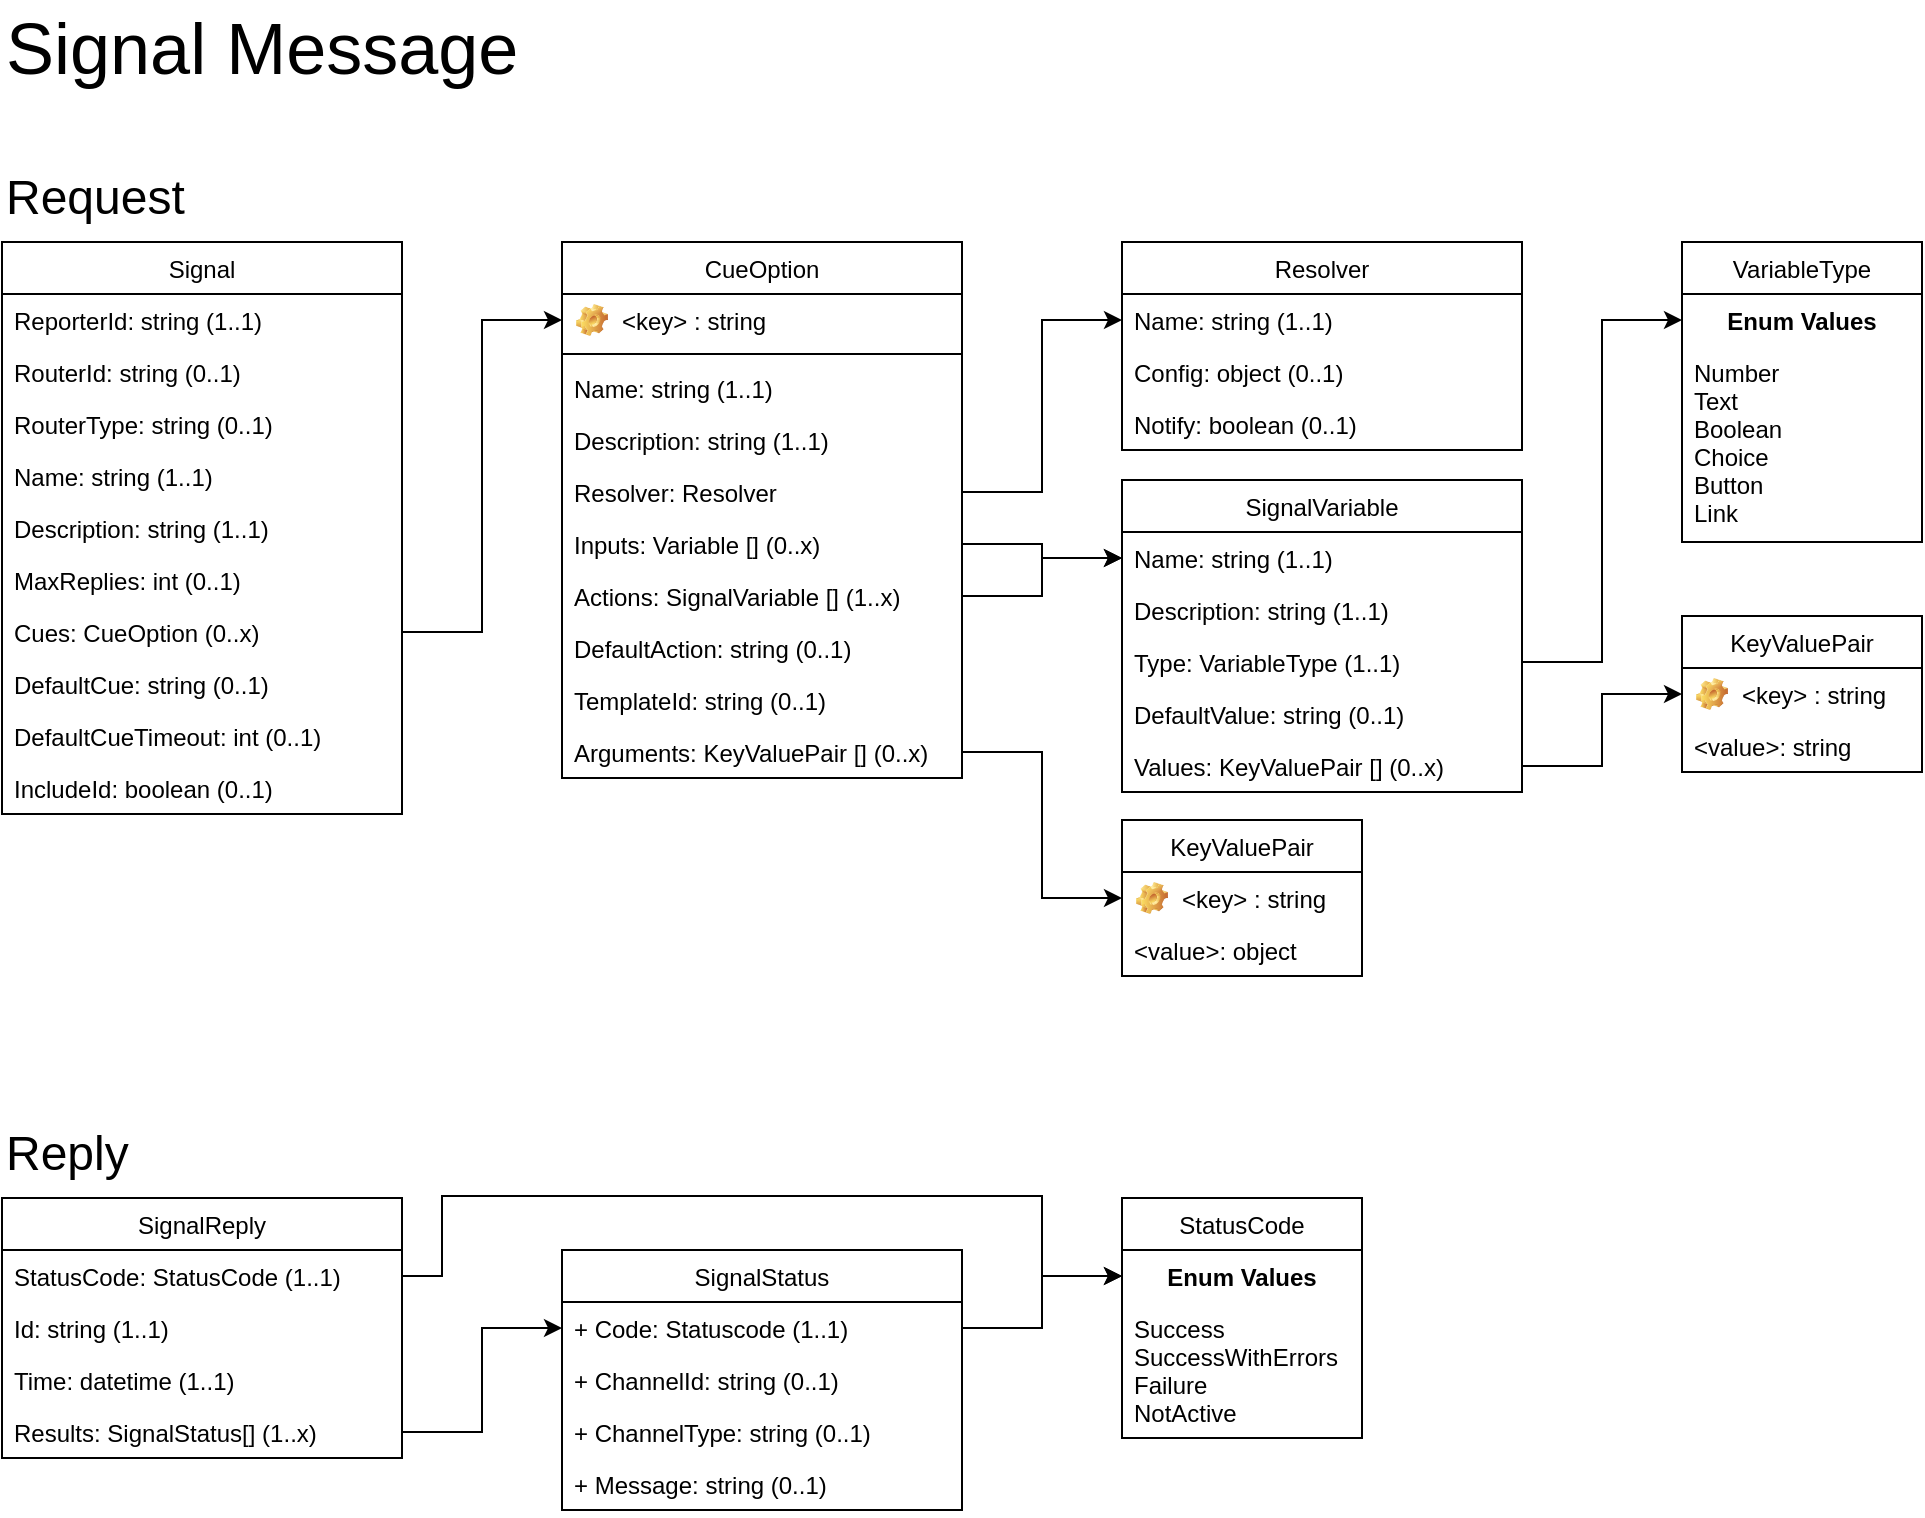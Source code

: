 <mxfile version="13.7.3" type="device"><diagram id="zqHP8wkVP2aC-3K-Xi6y" name="Page-1"><mxGraphModel dx="1042" dy="680" grid="1" gridSize="10" guides="1" tooltips="1" connect="1" arrows="1" fold="1" page="1" pageScale="1" pageWidth="1100" pageHeight="850" math="0" shadow="0"><root><mxCell id="0"/><mxCell id="1" parent="0"/><mxCell id="MVjU-fYmUZjqvZXSOXQd-16" value="Signal" style="swimlane;fontStyle=0;childLayout=stackLayout;horizontal=1;startSize=26;fillColor=none;horizontalStack=0;resizeParent=1;resizeParentMax=0;resizeLast=0;collapsible=1;marginBottom=0;" parent="1" vertex="1"><mxGeometry x="40" y="161" width="200" height="286" as="geometry"/></mxCell><mxCell id="MVjU-fYmUZjqvZXSOXQd-17" value="ReporterId: string (1..1)" style="text;strokeColor=none;fillColor=none;align=left;verticalAlign=top;spacingLeft=4;spacingRight=4;overflow=hidden;rotatable=0;points=[[0,0.5],[1,0.5]];portConstraint=eastwest;" parent="MVjU-fYmUZjqvZXSOXQd-16" vertex="1"><mxGeometry y="26" width="200" height="26" as="geometry"/></mxCell><mxCell id="XFAZ_84yTN64Q39n0CZE-2" value="RouterId: string (0..1)" style="text;strokeColor=none;fillColor=none;align=left;verticalAlign=top;spacingLeft=4;spacingRight=4;overflow=hidden;rotatable=0;points=[[0,0.5],[1,0.5]];portConstraint=eastwest;" vertex="1" parent="MVjU-fYmUZjqvZXSOXQd-16"><mxGeometry y="52" width="200" height="26" as="geometry"/></mxCell><mxCell id="XFAZ_84yTN64Q39n0CZE-3" value="RouterType: string (0..1)" style="text;strokeColor=none;fillColor=none;align=left;verticalAlign=top;spacingLeft=4;spacingRight=4;overflow=hidden;rotatable=0;points=[[0,0.5],[1,0.5]];portConstraint=eastwest;" vertex="1" parent="MVjU-fYmUZjqvZXSOXQd-16"><mxGeometry y="78" width="200" height="26" as="geometry"/></mxCell><mxCell id="mCo8YVM_PHJq2zCseR2T-1" value="Name: string (1..1)" style="text;strokeColor=none;fillColor=none;align=left;verticalAlign=top;spacingLeft=4;spacingRight=4;overflow=hidden;rotatable=0;points=[[0,0.5],[1,0.5]];portConstraint=eastwest;" parent="MVjU-fYmUZjqvZXSOXQd-16" vertex="1"><mxGeometry y="104" width="200" height="26" as="geometry"/></mxCell><mxCell id="MVjU-fYmUZjqvZXSOXQd-18" value="Description: string (1..1)&#10;" style="text;strokeColor=none;fillColor=none;align=left;verticalAlign=top;spacingLeft=4;spacingRight=4;overflow=hidden;rotatable=0;points=[[0,0.5],[1,0.5]];portConstraint=eastwest;" parent="MVjU-fYmUZjqvZXSOXQd-16" vertex="1"><mxGeometry y="130" width="200" height="26" as="geometry"/></mxCell><mxCell id="MVjU-fYmUZjqvZXSOXQd-21" value="MaxReplies: int (0..1)" style="text;strokeColor=none;fillColor=none;align=left;verticalAlign=top;spacingLeft=4;spacingRight=4;overflow=hidden;rotatable=0;points=[[0,0.5],[1,0.5]];portConstraint=eastwest;" parent="MVjU-fYmUZjqvZXSOXQd-16" vertex="1"><mxGeometry y="156" width="200" height="26" as="geometry"/></mxCell><mxCell id="MVjU-fYmUZjqvZXSOXQd-30" value="Cues: CueOption (0..x)" style="text;strokeColor=none;fillColor=none;align=left;verticalAlign=top;spacingLeft=4;spacingRight=4;overflow=hidden;rotatable=0;points=[[0,0.5],[1,0.5]];portConstraint=eastwest;" parent="MVjU-fYmUZjqvZXSOXQd-16" vertex="1"><mxGeometry y="182" width="200" height="26" as="geometry"/></mxCell><mxCell id="MVjU-fYmUZjqvZXSOXQd-19" value="DefaultCue: string (0..1)" style="text;strokeColor=none;fillColor=none;align=left;verticalAlign=top;spacingLeft=4;spacingRight=4;overflow=hidden;rotatable=0;points=[[0,0.5],[1,0.5]];portConstraint=eastwest;" parent="MVjU-fYmUZjqvZXSOXQd-16" vertex="1"><mxGeometry y="208" width="200" height="26" as="geometry"/></mxCell><mxCell id="XFAZ_84yTN64Q39n0CZE-4" value="DefaultCueTimeout: int (0..1)" style="text;strokeColor=none;fillColor=none;align=left;verticalAlign=top;spacingLeft=4;spacingRight=4;overflow=hidden;rotatable=0;points=[[0,0.5],[1,0.5]];portConstraint=eastwest;" vertex="1" parent="MVjU-fYmUZjqvZXSOXQd-16"><mxGeometry y="234" width="200" height="26" as="geometry"/></mxCell><mxCell id="MVjU-fYmUZjqvZXSOXQd-22" value="IncludeId: boolean (0..1)" style="text;strokeColor=none;fillColor=none;align=left;verticalAlign=top;spacingLeft=4;spacingRight=4;overflow=hidden;rotatable=0;points=[[0,0.5],[1,0.5]];portConstraint=eastwest;" parent="MVjU-fYmUZjqvZXSOXQd-16" vertex="1"><mxGeometry y="260" width="200" height="26" as="geometry"/></mxCell><mxCell id="MVjU-fYmUZjqvZXSOXQd-26" value="CueOption" style="swimlane;fontStyle=0;childLayout=stackLayout;horizontal=1;startSize=26;fillColor=none;horizontalStack=0;resizeParent=1;resizeParentMax=0;resizeLast=0;collapsible=1;marginBottom=0;" parent="1" vertex="1"><mxGeometry x="320" y="161" width="200" height="268" as="geometry"/></mxCell><mxCell id="MVjU-fYmUZjqvZXSOXQd-34" value="&lt;key&gt; : string" style="label;fontStyle=0;strokeColor=none;fillColor=none;align=left;verticalAlign=top;overflow=hidden;spacingLeft=28;spacingRight=4;rotatable=0;points=[[0,0.5],[1,0.5]];portConstraint=eastwest;imageWidth=16;imageHeight=16;image=img/clipart/Gear_128x128.png" parent="MVjU-fYmUZjqvZXSOXQd-26" vertex="1"><mxGeometry y="26" width="200" height="26" as="geometry"/></mxCell><mxCell id="MVjU-fYmUZjqvZXSOXQd-36" value="" style="line;strokeWidth=1;fillColor=none;align=left;verticalAlign=middle;spacingTop=-1;spacingLeft=3;spacingRight=3;rotatable=0;labelPosition=right;points=[];portConstraint=eastwest;" parent="MVjU-fYmUZjqvZXSOXQd-26" vertex="1"><mxGeometry y="52" width="200" height="8" as="geometry"/></mxCell><mxCell id="MVjU-fYmUZjqvZXSOXQd-28" value="Name: string (1..1)" style="text;strokeColor=none;fillColor=none;align=left;verticalAlign=top;spacingLeft=4;spacingRight=4;overflow=hidden;rotatable=0;points=[[0,0.5],[1,0.5]];portConstraint=eastwest;" parent="MVjU-fYmUZjqvZXSOXQd-26" vertex="1"><mxGeometry y="60" width="200" height="26" as="geometry"/></mxCell><mxCell id="MVjU-fYmUZjqvZXSOXQd-29" value="Description: string (1..1)" style="text;strokeColor=none;fillColor=none;align=left;verticalAlign=top;spacingLeft=4;spacingRight=4;overflow=hidden;rotatable=0;points=[[0,0.5],[1,0.5]];portConstraint=eastwest;" parent="MVjU-fYmUZjqvZXSOXQd-26" vertex="1"><mxGeometry y="86" width="200" height="26" as="geometry"/></mxCell><mxCell id="MVjU-fYmUZjqvZXSOXQd-38" value="Resolver: Resolver" style="text;strokeColor=none;fillColor=none;align=left;verticalAlign=top;spacingLeft=4;spacingRight=4;overflow=hidden;rotatable=0;points=[[0,0.5],[1,0.5]];portConstraint=eastwest;" parent="MVjU-fYmUZjqvZXSOXQd-26" vertex="1"><mxGeometry y="112" width="200" height="26" as="geometry"/></mxCell><mxCell id="MVjU-fYmUZjqvZXSOXQd-39" value="Inputs: Variable [] (0..x)" style="text;strokeColor=none;fillColor=none;align=left;verticalAlign=top;spacingLeft=4;spacingRight=4;overflow=hidden;rotatable=0;points=[[0,0.5],[1,0.5]];portConstraint=eastwest;" parent="MVjU-fYmUZjqvZXSOXQd-26" vertex="1"><mxGeometry y="138" width="200" height="26" as="geometry"/></mxCell><mxCell id="MVjU-fYmUZjqvZXSOXQd-40" value="Actions: SignalVariable [] (1..x)" style="text;strokeColor=none;fillColor=none;align=left;verticalAlign=top;spacingLeft=4;spacingRight=4;overflow=hidden;rotatable=0;points=[[0,0.5],[1,0.5]];portConstraint=eastwest;" parent="MVjU-fYmUZjqvZXSOXQd-26" vertex="1"><mxGeometry y="164" width="200" height="26" as="geometry"/></mxCell><mxCell id="MVjU-fYmUZjqvZXSOXQd-41" value="DefaultAction: string (0..1)" style="text;strokeColor=none;fillColor=none;align=left;verticalAlign=top;spacingLeft=4;spacingRight=4;overflow=hidden;rotatable=0;points=[[0,0.5],[1,0.5]];portConstraint=eastwest;" parent="MVjU-fYmUZjqvZXSOXQd-26" vertex="1"><mxGeometry y="190" width="200" height="26" as="geometry"/></mxCell><mxCell id="XFAZ_84yTN64Q39n0CZE-6" value="TemplateId: string (0..1)" style="text;strokeColor=none;fillColor=none;align=left;verticalAlign=top;spacingLeft=4;spacingRight=4;overflow=hidden;rotatable=0;points=[[0,0.5],[1,0.5]];portConstraint=eastwest;" vertex="1" parent="MVjU-fYmUZjqvZXSOXQd-26"><mxGeometry y="216" width="200" height="26" as="geometry"/></mxCell><mxCell id="XFAZ_84yTN64Q39n0CZE-5" value="Arguments: KeyValuePair [] (0..x)" style="text;strokeColor=none;fillColor=none;align=left;verticalAlign=top;spacingLeft=4;spacingRight=4;overflow=hidden;rotatable=0;points=[[0,0.5],[1,0.5]];portConstraint=eastwest;" vertex="1" parent="MVjU-fYmUZjqvZXSOXQd-26"><mxGeometry y="242" width="200" height="26" as="geometry"/></mxCell><mxCell id="MVjU-fYmUZjqvZXSOXQd-42" value="Resolver" style="swimlane;fontStyle=0;childLayout=stackLayout;horizontal=1;startSize=26;fillColor=none;horizontalStack=0;resizeParent=1;resizeParentMax=0;resizeLast=0;collapsible=1;marginBottom=0;" parent="1" vertex="1"><mxGeometry x="600" y="161" width="200" height="104" as="geometry"/></mxCell><mxCell id="MVjU-fYmUZjqvZXSOXQd-45" value="Name: string (1..1)" style="text;strokeColor=none;fillColor=none;align=left;verticalAlign=top;spacingLeft=4;spacingRight=4;overflow=hidden;rotatable=0;points=[[0,0.5],[1,0.5]];portConstraint=eastwest;" parent="MVjU-fYmUZjqvZXSOXQd-42" vertex="1"><mxGeometry y="26" width="200" height="26" as="geometry"/></mxCell><mxCell id="MVjU-fYmUZjqvZXSOXQd-46" value="Config: object (0..1)" style="text;strokeColor=none;fillColor=none;align=left;verticalAlign=top;spacingLeft=4;spacingRight=4;overflow=hidden;rotatable=0;points=[[0,0.5],[1,0.5]];portConstraint=eastwest;" parent="MVjU-fYmUZjqvZXSOXQd-42" vertex="1"><mxGeometry y="52" width="200" height="26" as="geometry"/></mxCell><mxCell id="XFAZ_84yTN64Q39n0CZE-11" value="Notify: boolean (0..1)" style="text;strokeColor=none;fillColor=none;align=left;verticalAlign=top;spacingLeft=4;spacingRight=4;overflow=hidden;rotatable=0;points=[[0,0.5],[1,0.5]];portConstraint=eastwest;" vertex="1" parent="MVjU-fYmUZjqvZXSOXQd-42"><mxGeometry y="78" width="200" height="26" as="geometry"/></mxCell><mxCell id="MVjU-fYmUZjqvZXSOXQd-52" style="edgeStyle=orthogonalEdgeStyle;rounded=0;html=1;exitX=1;exitY=0.5;exitDx=0;exitDy=0;entryX=0;entryY=0.5;entryDx=0;entryDy=0;jettySize=auto;orthogonalLoop=1;" parent="1" source="MVjU-fYmUZjqvZXSOXQd-38" target="MVjU-fYmUZjqvZXSOXQd-45" edge="1"><mxGeometry relative="1" as="geometry"/></mxCell><mxCell id="MVjU-fYmUZjqvZXSOXQd-54" style="edgeStyle=orthogonalEdgeStyle;rounded=0;html=1;exitX=1;exitY=0.5;exitDx=0;exitDy=0;entryX=0;entryY=0.5;entryDx=0;entryDy=0;jettySize=auto;orthogonalLoop=1;" parent="1" source="MVjU-fYmUZjqvZXSOXQd-30" target="MVjU-fYmUZjqvZXSOXQd-34" edge="1"><mxGeometry relative="1" as="geometry"/></mxCell><mxCell id="MVjU-fYmUZjqvZXSOXQd-61" value="VariableType" style="swimlane;fontStyle=0;childLayout=stackLayout;horizontal=1;startSize=26;fillColor=none;horizontalStack=0;resizeParent=1;resizeParentMax=0;resizeLast=0;collapsible=1;marginBottom=0;" parent="1" vertex="1"><mxGeometry x="880" y="161" width="120" height="150" as="geometry"/></mxCell><mxCell id="MVjU-fYmUZjqvZXSOXQd-65" value="Enum Values" style="text;align=center;fontStyle=1;verticalAlign=middle;spacingLeft=3;spacingRight=3;strokeColor=none;rotatable=0;points=[[0,0.5],[1,0.5]];portConstraint=eastwest;" parent="MVjU-fYmUZjqvZXSOXQd-61" vertex="1"><mxGeometry y="26" width="120" height="26" as="geometry"/></mxCell><mxCell id="MVjU-fYmUZjqvZXSOXQd-62" value="Number&#10;Text&#10;Boolean&#10;Choice&#10;Button&#10;Link&#10;" style="text;strokeColor=none;fillColor=none;align=left;verticalAlign=top;spacingLeft=4;spacingRight=4;overflow=hidden;rotatable=0;points=[[0,0.5],[1,0.5]];portConstraint=eastwest;" parent="MVjU-fYmUZjqvZXSOXQd-61" vertex="1"><mxGeometry y="52" width="120" height="98" as="geometry"/></mxCell><mxCell id="MVjU-fYmUZjqvZXSOXQd-66" style="edgeStyle=orthogonalEdgeStyle;rounded=0;html=1;exitX=1;exitY=0.5;exitDx=0;exitDy=0;entryX=0;entryY=0.5;entryDx=0;entryDy=0;jettySize=auto;orthogonalLoop=1;" parent="1" source="MVjU-fYmUZjqvZXSOXQd-58" target="MVjU-fYmUZjqvZXSOXQd-65" edge="1"><mxGeometry relative="1" as="geometry"/></mxCell><mxCell id="MVjU-fYmUZjqvZXSOXQd-67" style="edgeStyle=orthogonalEdgeStyle;rounded=0;html=1;exitX=1;exitY=0.5;exitDx=0;exitDy=0;entryX=0;entryY=0.5;entryDx=0;entryDy=0;jettySize=auto;orthogonalLoop=1;" parent="1" source="MVjU-fYmUZjqvZXSOXQd-39" target="MVjU-fYmUZjqvZXSOXQd-56" edge="1"><mxGeometry relative="1" as="geometry"/></mxCell><mxCell id="MVjU-fYmUZjqvZXSOXQd-68" value="KeyValuePair" style="swimlane;fontStyle=0;childLayout=stackLayout;horizontal=1;startSize=26;fillColor=none;horizontalStack=0;resizeParent=1;resizeParentMax=0;resizeLast=0;collapsible=1;marginBottom=0;" parent="1" vertex="1"><mxGeometry x="880" y="348" width="120" height="78" as="geometry"/></mxCell><mxCell id="MVjU-fYmUZjqvZXSOXQd-71" value="&lt;key&gt; : string" style="label;fontStyle=0;strokeColor=none;fillColor=none;align=left;verticalAlign=top;overflow=hidden;spacingLeft=28;spacingRight=4;rotatable=0;points=[[0,0.5],[1,0.5]];portConstraint=eastwest;imageWidth=16;imageHeight=16;image=img/clipart/Gear_128x128.png" parent="MVjU-fYmUZjqvZXSOXQd-68" vertex="1"><mxGeometry y="26" width="120" height="26" as="geometry"/></mxCell><mxCell id="MVjU-fYmUZjqvZXSOXQd-72" value="&lt;value&gt;: string" style="text;strokeColor=none;fillColor=none;align=left;verticalAlign=top;spacingLeft=4;spacingRight=4;overflow=hidden;rotatable=0;points=[[0,0.5],[1,0.5]];portConstraint=eastwest;" parent="MVjU-fYmUZjqvZXSOXQd-68" vertex="1"><mxGeometry y="52" width="120" height="26" as="geometry"/></mxCell><mxCell id="MVjU-fYmUZjqvZXSOXQd-74" style="edgeStyle=orthogonalEdgeStyle;rounded=0;html=1;exitX=1;exitY=0.5;exitDx=0;exitDy=0;entryX=0;entryY=0.5;entryDx=0;entryDy=0;jettySize=auto;orthogonalLoop=1;" parent="1" source="MVjU-fYmUZjqvZXSOXQd-40" target="MVjU-fYmUZjqvZXSOXQd-56" edge="1"><mxGeometry relative="1" as="geometry"/></mxCell><mxCell id="MVjU-fYmUZjqvZXSOXQd-77" style="edgeStyle=orthogonalEdgeStyle;rounded=0;html=1;exitX=1;exitY=0.5;exitDx=0;exitDy=0;entryX=0;entryY=0.5;entryDx=0;entryDy=0;jettySize=auto;orthogonalLoop=1;" parent="1" source="MVjU-fYmUZjqvZXSOXQd-60" target="MVjU-fYmUZjqvZXSOXQd-71" edge="1"><mxGeometry relative="1" as="geometry"/></mxCell><mxCell id="q3c-toXRYzbmWog7iG9h-1" value="&lt;font style=&quot;font-size: 24px&quot;&gt;Request&lt;/font&gt;" style="text;html=1;resizable=0;points=[];autosize=1;align=left;verticalAlign=top;spacingTop=-4;" parent="1" vertex="1"><mxGeometry x="40" y="122" width="100" height="20" as="geometry"/></mxCell><mxCell id="q3c-toXRYzbmWog7iG9h-9" value="&lt;span style=&quot;font-size: 24px&quot;&gt;Reply&lt;/span&gt;" style="text;html=1;resizable=0;points=[];autosize=1;align=left;verticalAlign=top;spacingTop=-4;" parent="1" vertex="1"><mxGeometry x="40" y="600" width="80" height="20" as="geometry"/></mxCell><mxCell id="q3c-toXRYzbmWog7iG9h-11" value="&lt;font style=&quot;font-size: 36px&quot;&gt;Signal Message&lt;/font&gt;" style="text;html=1;resizable=0;points=[];autosize=1;align=left;verticalAlign=top;spacingTop=-4;" parent="1" vertex="1"><mxGeometry x="40" y="40" width="270" height="20" as="geometry"/></mxCell><mxCell id="3iafSex6xXM0C1dzSwFC-7" style="edgeStyle=orthogonalEdgeStyle;rounded=0;html=1;exitX=1;exitY=0.5;exitDx=0;exitDy=0;entryX=0;entryY=0.5;entryDx=0;entryDy=0;jettySize=auto;orthogonalLoop=1;" parent="1" source="3iafSex6xXM0C1dzSwFC-1" target="3iafSex6xXM0C1dzSwFC-4" edge="1"><mxGeometry relative="1" as="geometry"/></mxCell><mxCell id="3iafSex6xXM0C1dzSwFC-13" style="edgeStyle=orthogonalEdgeStyle;rounded=0;html=1;exitX=1;exitY=0.5;exitDx=0;exitDy=0;entryX=0;entryY=0.5;entryDx=0;entryDy=0;jettySize=auto;orthogonalLoop=1;" parent="1" source="3iafSex6xXM0C1dzSwFC-4" target="3iafSex6xXM0C1dzSwFC-11" edge="1"><mxGeometry relative="1" as="geometry"/></mxCell><mxCell id="3iafSex6xXM0C1dzSwFC-14" style="edgeStyle=orthogonalEdgeStyle;rounded=0;html=1;exitX=1;exitY=0.5;exitDx=0;exitDy=0;entryX=0;entryY=0.5;entryDx=0;entryDy=0;jettySize=auto;orthogonalLoop=1;" parent="1" source="q3c-toXRYzbmWog7iG9h-3" target="3iafSex6xXM0C1dzSwFC-11" edge="1"><mxGeometry relative="1" as="geometry"><Array as="points"><mxPoint x="260" y="678"/><mxPoint x="260" y="638"/><mxPoint x="560" y="638"/><mxPoint x="560" y="678"/></Array></mxGeometry></mxCell><mxCell id="q3c-toXRYzbmWog7iG9h-2" value="SignalReply" style="swimlane;fontStyle=0;childLayout=stackLayout;horizontal=1;startSize=26;fillColor=none;horizontalStack=0;resizeParent=1;resizeParentMax=0;resizeLast=0;collapsible=1;marginBottom=0;" parent="1" vertex="1"><mxGeometry x="40" y="639" width="200" height="130" as="geometry"/></mxCell><mxCell id="q3c-toXRYzbmWog7iG9h-3" value="StatusCode: StatusCode (1..1)" style="text;strokeColor=none;fillColor=none;align=left;verticalAlign=top;spacingLeft=4;spacingRight=4;overflow=hidden;rotatable=0;points=[[0,0.5],[1,0.5]];portConstraint=eastwest;" parent="q3c-toXRYzbmWog7iG9h-2" vertex="1"><mxGeometry y="26" width="200" height="26" as="geometry"/></mxCell><mxCell id="q3c-toXRYzbmWog7iG9h-4" value="Id: string (1..1)&#10;" style="text;strokeColor=none;fillColor=none;align=left;verticalAlign=top;spacingLeft=4;spacingRight=4;overflow=hidden;rotatable=0;points=[[0,0.5],[1,0.5]];portConstraint=eastwest;" parent="q3c-toXRYzbmWog7iG9h-2" vertex="1"><mxGeometry y="52" width="200" height="26" as="geometry"/></mxCell><mxCell id="q3c-toXRYzbmWog7iG9h-5" value="Time: datetime (1..1)" style="text;strokeColor=none;fillColor=none;align=left;verticalAlign=top;spacingLeft=4;spacingRight=4;overflow=hidden;rotatable=0;points=[[0,0.5],[1,0.5]];portConstraint=eastwest;" parent="q3c-toXRYzbmWog7iG9h-2" vertex="1"><mxGeometry y="78" width="200" height="26" as="geometry"/></mxCell><mxCell id="3iafSex6xXM0C1dzSwFC-1" value="Results: SignalStatus[] (1..x)" style="text;strokeColor=none;fillColor=none;align=left;verticalAlign=top;spacingLeft=4;spacingRight=4;overflow=hidden;rotatable=0;points=[[0,0.5],[1,0.5]];portConstraint=eastwest;" parent="q3c-toXRYzbmWog7iG9h-2" vertex="1"><mxGeometry y="104" width="200" height="26" as="geometry"/></mxCell><mxCell id="3iafSex6xXM0C1dzSwFC-3" value="SignalStatus" style="swimlane;fontStyle=0;childLayout=stackLayout;horizontal=1;startSize=26;fillColor=none;horizontalStack=0;resizeParent=1;resizeParentMax=0;resizeLast=0;collapsible=1;marginBottom=0;" parent="1" vertex="1"><mxGeometry x="320" y="665" width="200" height="130" as="geometry"/></mxCell><mxCell id="3iafSex6xXM0C1dzSwFC-4" value="+ Code: Statuscode (1..1)" style="text;strokeColor=none;fillColor=none;align=left;verticalAlign=top;spacingLeft=4;spacingRight=4;overflow=hidden;rotatable=0;points=[[0,0.5],[1,0.5]];portConstraint=eastwest;" parent="3iafSex6xXM0C1dzSwFC-3" vertex="1"><mxGeometry y="26" width="200" height="26" as="geometry"/></mxCell><mxCell id="3iafSex6xXM0C1dzSwFC-8" value="+ ChannelId: string (0..1)" style="text;strokeColor=none;fillColor=none;align=left;verticalAlign=top;spacingLeft=4;spacingRight=4;overflow=hidden;rotatable=0;points=[[0,0.5],[1,0.5]];portConstraint=eastwest;" parent="3iafSex6xXM0C1dzSwFC-3" vertex="1"><mxGeometry y="52" width="200" height="26" as="geometry"/></mxCell><mxCell id="3iafSex6xXM0C1dzSwFC-9" value="+ ChannelType: string (0..1)" style="text;strokeColor=none;fillColor=none;align=left;verticalAlign=top;spacingLeft=4;spacingRight=4;overflow=hidden;rotatable=0;points=[[0,0.5],[1,0.5]];portConstraint=eastwest;" parent="3iafSex6xXM0C1dzSwFC-3" vertex="1"><mxGeometry y="78" width="200" height="26" as="geometry"/></mxCell><mxCell id="3iafSex6xXM0C1dzSwFC-5" value="+ Message: string (0..1)" style="text;strokeColor=none;fillColor=none;align=left;verticalAlign=top;spacingLeft=4;spacingRight=4;overflow=hidden;rotatable=0;points=[[0,0.5],[1,0.5]];portConstraint=eastwest;" parent="3iafSex6xXM0C1dzSwFC-3" vertex="1"><mxGeometry y="104" width="200" height="26" as="geometry"/></mxCell><mxCell id="3iafSex6xXM0C1dzSwFC-10" value="StatusCode" style="swimlane;fontStyle=0;childLayout=stackLayout;horizontal=1;startSize=26;fillColor=none;horizontalStack=0;resizeParent=1;resizeParentMax=0;resizeLast=0;collapsible=1;marginBottom=0;" parent="1" vertex="1"><mxGeometry x="600" y="639" width="120" height="120" as="geometry"/></mxCell><mxCell id="3iafSex6xXM0C1dzSwFC-11" value="Enum Values" style="text;align=center;fontStyle=1;verticalAlign=middle;spacingLeft=3;spacingRight=3;strokeColor=none;rotatable=0;points=[[0,0.5],[1,0.5]];portConstraint=eastwest;" parent="3iafSex6xXM0C1dzSwFC-10" vertex="1"><mxGeometry y="26" width="120" height="26" as="geometry"/></mxCell><mxCell id="3iafSex6xXM0C1dzSwFC-12" value="Success&#10;SuccessWithErrors&#10;Failure&#10;NotActive&#10;" style="text;strokeColor=none;fillColor=none;align=left;verticalAlign=top;spacingLeft=4;spacingRight=4;overflow=hidden;rotatable=0;points=[[0,0.5],[1,0.5]];portConstraint=eastwest;" parent="3iafSex6xXM0C1dzSwFC-10" vertex="1"><mxGeometry y="52" width="120" height="68" as="geometry"/></mxCell><mxCell id="XFAZ_84yTN64Q39n0CZE-7" value="KeyValuePair" style="swimlane;fontStyle=0;childLayout=stackLayout;horizontal=1;startSize=26;fillColor=none;horizontalStack=0;resizeParent=1;resizeParentMax=0;resizeLast=0;collapsible=1;marginBottom=0;" vertex="1" parent="1"><mxGeometry x="600" y="450" width="120" height="78" as="geometry"/></mxCell><mxCell id="XFAZ_84yTN64Q39n0CZE-8" value="&lt;key&gt; : string" style="label;fontStyle=0;strokeColor=none;fillColor=none;align=left;verticalAlign=top;overflow=hidden;spacingLeft=28;spacingRight=4;rotatable=0;points=[[0,0.5],[1,0.5]];portConstraint=eastwest;imageWidth=16;imageHeight=16;image=img/clipart/Gear_128x128.png" vertex="1" parent="XFAZ_84yTN64Q39n0CZE-7"><mxGeometry y="26" width="120" height="26" as="geometry"/></mxCell><mxCell id="XFAZ_84yTN64Q39n0CZE-9" value="&lt;value&gt;: object" style="text;strokeColor=none;fillColor=none;align=left;verticalAlign=top;spacingLeft=4;spacingRight=4;overflow=hidden;rotatable=0;points=[[0,0.5],[1,0.5]];portConstraint=eastwest;" vertex="1" parent="XFAZ_84yTN64Q39n0CZE-7"><mxGeometry y="52" width="120" height="26" as="geometry"/></mxCell><mxCell id="XFAZ_84yTN64Q39n0CZE-10" style="edgeStyle=orthogonalEdgeStyle;rounded=0;orthogonalLoop=1;jettySize=auto;html=1;exitX=1;exitY=0.5;exitDx=0;exitDy=0;entryX=0;entryY=0.5;entryDx=0;entryDy=0;" edge="1" parent="1" source="XFAZ_84yTN64Q39n0CZE-5" target="XFAZ_84yTN64Q39n0CZE-8"><mxGeometry relative="1" as="geometry"/></mxCell><mxCell id="MVjU-fYmUZjqvZXSOXQd-55" value="SignalVariable" style="swimlane;fontStyle=0;childLayout=stackLayout;horizontal=1;startSize=26;fillColor=none;horizontalStack=0;resizeParent=1;resizeParentMax=0;resizeLast=0;collapsible=1;marginBottom=0;" parent="1" vertex="1"><mxGeometry x="600" y="280" width="200" height="156" as="geometry"/></mxCell><mxCell id="MVjU-fYmUZjqvZXSOXQd-56" value="Name: string (1..1)" style="text;strokeColor=none;fillColor=none;align=left;verticalAlign=top;spacingLeft=4;spacingRight=4;overflow=hidden;rotatable=0;points=[[0,0.5],[1,0.5]];portConstraint=eastwest;" parent="MVjU-fYmUZjqvZXSOXQd-55" vertex="1"><mxGeometry y="26" width="200" height="26" as="geometry"/></mxCell><mxCell id="MVjU-fYmUZjqvZXSOXQd-57" value="Description: string (1..1)" style="text;strokeColor=none;fillColor=none;align=left;verticalAlign=top;spacingLeft=4;spacingRight=4;overflow=hidden;rotatable=0;points=[[0,0.5],[1,0.5]];portConstraint=eastwest;" parent="MVjU-fYmUZjqvZXSOXQd-55" vertex="1"><mxGeometry y="52" width="200" height="26" as="geometry"/></mxCell><mxCell id="MVjU-fYmUZjqvZXSOXQd-58" value="Type: VariableType (1..1)&#10;" style="text;strokeColor=none;fillColor=none;align=left;verticalAlign=top;spacingLeft=4;spacingRight=4;overflow=hidden;rotatable=0;points=[[0,0.5],[1,0.5]];portConstraint=eastwest;" parent="MVjU-fYmUZjqvZXSOXQd-55" vertex="1"><mxGeometry y="78" width="200" height="26" as="geometry"/></mxCell><mxCell id="MVjU-fYmUZjqvZXSOXQd-59" value="DefaultValue: string (0..1)" style="text;strokeColor=none;fillColor=none;align=left;verticalAlign=top;spacingLeft=4;spacingRight=4;overflow=hidden;rotatable=0;points=[[0,0.5],[1,0.5]];portConstraint=eastwest;" parent="MVjU-fYmUZjqvZXSOXQd-55" vertex="1"><mxGeometry y="104" width="200" height="26" as="geometry"/></mxCell><mxCell id="MVjU-fYmUZjqvZXSOXQd-60" value="Values: KeyValuePair [] (0..x)" style="text;strokeColor=none;fillColor=none;align=left;verticalAlign=top;spacingLeft=4;spacingRight=4;overflow=hidden;rotatable=0;points=[[0,0.5],[1,0.5]];portConstraint=eastwest;" parent="MVjU-fYmUZjqvZXSOXQd-55" vertex="1"><mxGeometry y="130" width="200" height="26" as="geometry"/></mxCell></root></mxGraphModel></diagram></mxfile>
